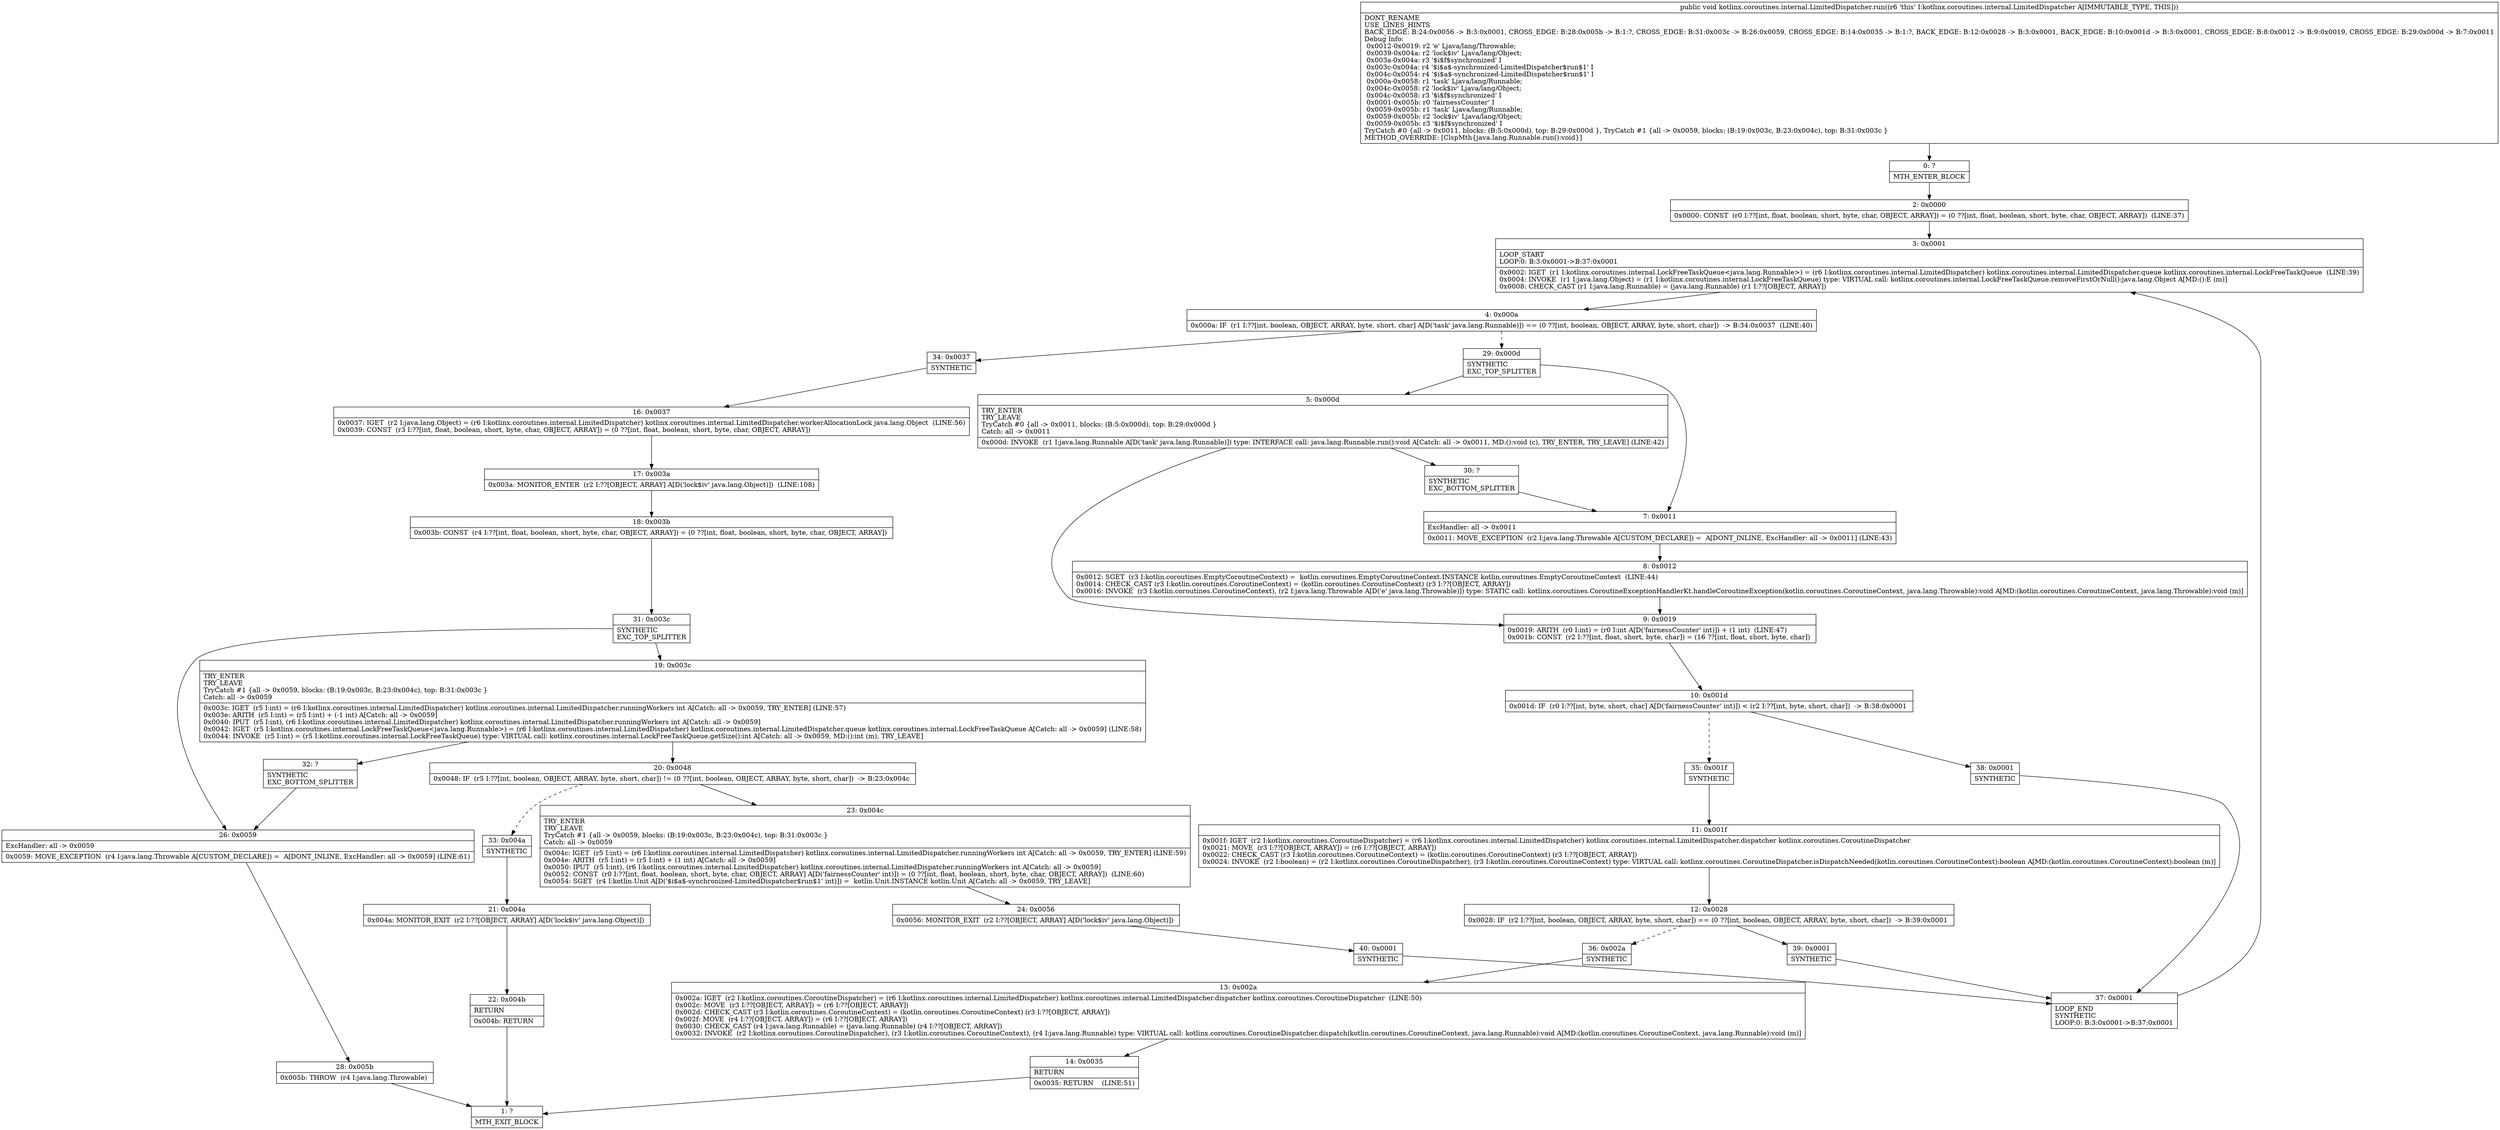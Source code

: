 digraph "CFG forkotlinx.coroutines.internal.LimitedDispatcher.run()V" {
Node_0 [shape=record,label="{0\:\ ?|MTH_ENTER_BLOCK\l}"];
Node_2 [shape=record,label="{2\:\ 0x0000|0x0000: CONST  (r0 I:??[int, float, boolean, short, byte, char, OBJECT, ARRAY]) = (0 ??[int, float, boolean, short, byte, char, OBJECT, ARRAY])  (LINE:37)\l}"];
Node_3 [shape=record,label="{3\:\ 0x0001|LOOP_START\lLOOP:0: B:3:0x0001\-\>B:37:0x0001\l|0x0002: IGET  (r1 I:kotlinx.coroutines.internal.LockFreeTaskQueue\<java.lang.Runnable\>) = (r6 I:kotlinx.coroutines.internal.LimitedDispatcher) kotlinx.coroutines.internal.LimitedDispatcher.queue kotlinx.coroutines.internal.LockFreeTaskQueue  (LINE:39)\l0x0004: INVOKE  (r1 I:java.lang.Object) = (r1 I:kotlinx.coroutines.internal.LockFreeTaskQueue) type: VIRTUAL call: kotlinx.coroutines.internal.LockFreeTaskQueue.removeFirstOrNull():java.lang.Object A[MD:():E (m)]\l0x0008: CHECK_CAST (r1 I:java.lang.Runnable) = (java.lang.Runnable) (r1 I:??[OBJECT, ARRAY]) \l}"];
Node_4 [shape=record,label="{4\:\ 0x000a|0x000a: IF  (r1 I:??[int, boolean, OBJECT, ARRAY, byte, short, char] A[D('task' java.lang.Runnable)]) == (0 ??[int, boolean, OBJECT, ARRAY, byte, short, char])  \-\> B:34:0x0037  (LINE:40)\l}"];
Node_29 [shape=record,label="{29\:\ 0x000d|SYNTHETIC\lEXC_TOP_SPLITTER\l}"];
Node_5 [shape=record,label="{5\:\ 0x000d|TRY_ENTER\lTRY_LEAVE\lTryCatch #0 \{all \-\> 0x0011, blocks: (B:5:0x000d), top: B:29:0x000d \}\lCatch: all \-\> 0x0011\l|0x000d: INVOKE  (r1 I:java.lang.Runnable A[D('task' java.lang.Runnable)]) type: INTERFACE call: java.lang.Runnable.run():void A[Catch: all \-\> 0x0011, MD:():void (c), TRY_ENTER, TRY_LEAVE] (LINE:42)\l}"];
Node_9 [shape=record,label="{9\:\ 0x0019|0x0019: ARITH  (r0 I:int) = (r0 I:int A[D('fairnessCounter' int)]) + (1 int)  (LINE:47)\l0x001b: CONST  (r2 I:??[int, float, short, byte, char]) = (16 ??[int, float, short, byte, char]) \l}"];
Node_10 [shape=record,label="{10\:\ 0x001d|0x001d: IF  (r0 I:??[int, byte, short, char] A[D('fairnessCounter' int)]) \< (r2 I:??[int, byte, short, char])  \-\> B:38:0x0001 \l}"];
Node_35 [shape=record,label="{35\:\ 0x001f|SYNTHETIC\l}"];
Node_11 [shape=record,label="{11\:\ 0x001f|0x001f: IGET  (r2 I:kotlinx.coroutines.CoroutineDispatcher) = (r6 I:kotlinx.coroutines.internal.LimitedDispatcher) kotlinx.coroutines.internal.LimitedDispatcher.dispatcher kotlinx.coroutines.CoroutineDispatcher \l0x0021: MOVE  (r3 I:??[OBJECT, ARRAY]) = (r6 I:??[OBJECT, ARRAY]) \l0x0022: CHECK_CAST (r3 I:kotlin.coroutines.CoroutineContext) = (kotlin.coroutines.CoroutineContext) (r3 I:??[OBJECT, ARRAY]) \l0x0024: INVOKE  (r2 I:boolean) = (r2 I:kotlinx.coroutines.CoroutineDispatcher), (r3 I:kotlin.coroutines.CoroutineContext) type: VIRTUAL call: kotlinx.coroutines.CoroutineDispatcher.isDispatchNeeded(kotlin.coroutines.CoroutineContext):boolean A[MD:(kotlin.coroutines.CoroutineContext):boolean (m)]\l}"];
Node_12 [shape=record,label="{12\:\ 0x0028|0x0028: IF  (r2 I:??[int, boolean, OBJECT, ARRAY, byte, short, char]) == (0 ??[int, boolean, OBJECT, ARRAY, byte, short, char])  \-\> B:39:0x0001 \l}"];
Node_36 [shape=record,label="{36\:\ 0x002a|SYNTHETIC\l}"];
Node_13 [shape=record,label="{13\:\ 0x002a|0x002a: IGET  (r2 I:kotlinx.coroutines.CoroutineDispatcher) = (r6 I:kotlinx.coroutines.internal.LimitedDispatcher) kotlinx.coroutines.internal.LimitedDispatcher.dispatcher kotlinx.coroutines.CoroutineDispatcher  (LINE:50)\l0x002c: MOVE  (r3 I:??[OBJECT, ARRAY]) = (r6 I:??[OBJECT, ARRAY]) \l0x002d: CHECK_CAST (r3 I:kotlin.coroutines.CoroutineContext) = (kotlin.coroutines.CoroutineContext) (r3 I:??[OBJECT, ARRAY]) \l0x002f: MOVE  (r4 I:??[OBJECT, ARRAY]) = (r6 I:??[OBJECT, ARRAY]) \l0x0030: CHECK_CAST (r4 I:java.lang.Runnable) = (java.lang.Runnable) (r4 I:??[OBJECT, ARRAY]) \l0x0032: INVOKE  (r2 I:kotlinx.coroutines.CoroutineDispatcher), (r3 I:kotlin.coroutines.CoroutineContext), (r4 I:java.lang.Runnable) type: VIRTUAL call: kotlinx.coroutines.CoroutineDispatcher.dispatch(kotlin.coroutines.CoroutineContext, java.lang.Runnable):void A[MD:(kotlin.coroutines.CoroutineContext, java.lang.Runnable):void (m)]\l}"];
Node_14 [shape=record,label="{14\:\ 0x0035|RETURN\l|0x0035: RETURN    (LINE:51)\l}"];
Node_1 [shape=record,label="{1\:\ ?|MTH_EXIT_BLOCK\l}"];
Node_39 [shape=record,label="{39\:\ 0x0001|SYNTHETIC\l}"];
Node_37 [shape=record,label="{37\:\ 0x0001|LOOP_END\lSYNTHETIC\lLOOP:0: B:3:0x0001\-\>B:37:0x0001\l}"];
Node_38 [shape=record,label="{38\:\ 0x0001|SYNTHETIC\l}"];
Node_30 [shape=record,label="{30\:\ ?|SYNTHETIC\lEXC_BOTTOM_SPLITTER\l}"];
Node_7 [shape=record,label="{7\:\ 0x0011|ExcHandler: all \-\> 0x0011\l|0x0011: MOVE_EXCEPTION  (r2 I:java.lang.Throwable A[CUSTOM_DECLARE]) =  A[DONT_INLINE, ExcHandler: all \-\> 0x0011] (LINE:43)\l}"];
Node_8 [shape=record,label="{8\:\ 0x0012|0x0012: SGET  (r3 I:kotlin.coroutines.EmptyCoroutineContext) =  kotlin.coroutines.EmptyCoroutineContext.INSTANCE kotlin.coroutines.EmptyCoroutineContext  (LINE:44)\l0x0014: CHECK_CAST (r3 I:kotlin.coroutines.CoroutineContext) = (kotlin.coroutines.CoroutineContext) (r3 I:??[OBJECT, ARRAY]) \l0x0016: INVOKE  (r3 I:kotlin.coroutines.CoroutineContext), (r2 I:java.lang.Throwable A[D('e' java.lang.Throwable)]) type: STATIC call: kotlinx.coroutines.CoroutineExceptionHandlerKt.handleCoroutineException(kotlin.coroutines.CoroutineContext, java.lang.Throwable):void A[MD:(kotlin.coroutines.CoroutineContext, java.lang.Throwable):void (m)]\l}"];
Node_34 [shape=record,label="{34\:\ 0x0037|SYNTHETIC\l}"];
Node_16 [shape=record,label="{16\:\ 0x0037|0x0037: IGET  (r2 I:java.lang.Object) = (r6 I:kotlinx.coroutines.internal.LimitedDispatcher) kotlinx.coroutines.internal.LimitedDispatcher.workerAllocationLock java.lang.Object  (LINE:56)\l0x0039: CONST  (r3 I:??[int, float, boolean, short, byte, char, OBJECT, ARRAY]) = (0 ??[int, float, boolean, short, byte, char, OBJECT, ARRAY]) \l}"];
Node_17 [shape=record,label="{17\:\ 0x003a|0x003a: MONITOR_ENTER  (r2 I:??[OBJECT, ARRAY] A[D('lock$iv' java.lang.Object)])  (LINE:108)\l}"];
Node_18 [shape=record,label="{18\:\ 0x003b|0x003b: CONST  (r4 I:??[int, float, boolean, short, byte, char, OBJECT, ARRAY]) = (0 ??[int, float, boolean, short, byte, char, OBJECT, ARRAY]) \l}"];
Node_31 [shape=record,label="{31\:\ 0x003c|SYNTHETIC\lEXC_TOP_SPLITTER\l}"];
Node_19 [shape=record,label="{19\:\ 0x003c|TRY_ENTER\lTRY_LEAVE\lTryCatch #1 \{all \-\> 0x0059, blocks: (B:19:0x003c, B:23:0x004c), top: B:31:0x003c \}\lCatch: all \-\> 0x0059\l|0x003c: IGET  (r5 I:int) = (r6 I:kotlinx.coroutines.internal.LimitedDispatcher) kotlinx.coroutines.internal.LimitedDispatcher.runningWorkers int A[Catch: all \-\> 0x0059, TRY_ENTER] (LINE:57)\l0x003e: ARITH  (r5 I:int) = (r5 I:int) + (\-1 int) A[Catch: all \-\> 0x0059]\l0x0040: IPUT  (r5 I:int), (r6 I:kotlinx.coroutines.internal.LimitedDispatcher) kotlinx.coroutines.internal.LimitedDispatcher.runningWorkers int A[Catch: all \-\> 0x0059]\l0x0042: IGET  (r5 I:kotlinx.coroutines.internal.LockFreeTaskQueue\<java.lang.Runnable\>) = (r6 I:kotlinx.coroutines.internal.LimitedDispatcher) kotlinx.coroutines.internal.LimitedDispatcher.queue kotlinx.coroutines.internal.LockFreeTaskQueue A[Catch: all \-\> 0x0059] (LINE:58)\l0x0044: INVOKE  (r5 I:int) = (r5 I:kotlinx.coroutines.internal.LockFreeTaskQueue) type: VIRTUAL call: kotlinx.coroutines.internal.LockFreeTaskQueue.getSize():int A[Catch: all \-\> 0x0059, MD:():int (m), TRY_LEAVE]\l}"];
Node_20 [shape=record,label="{20\:\ 0x0048|0x0048: IF  (r5 I:??[int, boolean, OBJECT, ARRAY, byte, short, char]) != (0 ??[int, boolean, OBJECT, ARRAY, byte, short, char])  \-\> B:23:0x004c \l}"];
Node_23 [shape=record,label="{23\:\ 0x004c|TRY_ENTER\lTRY_LEAVE\lTryCatch #1 \{all \-\> 0x0059, blocks: (B:19:0x003c, B:23:0x004c), top: B:31:0x003c \}\lCatch: all \-\> 0x0059\l|0x004c: IGET  (r5 I:int) = (r6 I:kotlinx.coroutines.internal.LimitedDispatcher) kotlinx.coroutines.internal.LimitedDispatcher.runningWorkers int A[Catch: all \-\> 0x0059, TRY_ENTER] (LINE:59)\l0x004e: ARITH  (r5 I:int) = (r5 I:int) + (1 int) A[Catch: all \-\> 0x0059]\l0x0050: IPUT  (r5 I:int), (r6 I:kotlinx.coroutines.internal.LimitedDispatcher) kotlinx.coroutines.internal.LimitedDispatcher.runningWorkers int A[Catch: all \-\> 0x0059]\l0x0052: CONST  (r0 I:??[int, float, boolean, short, byte, char, OBJECT, ARRAY] A[D('fairnessCounter' int)]) = (0 ??[int, float, boolean, short, byte, char, OBJECT, ARRAY])  (LINE:60)\l0x0054: SGET  (r4 I:kotlin.Unit A[D('$i$a$\-synchronized\-LimitedDispatcher$run$1' int)]) =  kotlin.Unit.INSTANCE kotlin.Unit A[Catch: all \-\> 0x0059, TRY_LEAVE]\l}"];
Node_24 [shape=record,label="{24\:\ 0x0056|0x0056: MONITOR_EXIT  (r2 I:??[OBJECT, ARRAY] A[D('lock$iv' java.lang.Object)]) \l}"];
Node_40 [shape=record,label="{40\:\ 0x0001|SYNTHETIC\l}"];
Node_33 [shape=record,label="{33\:\ 0x004a|SYNTHETIC\l}"];
Node_21 [shape=record,label="{21\:\ 0x004a|0x004a: MONITOR_EXIT  (r2 I:??[OBJECT, ARRAY] A[D('lock$iv' java.lang.Object)]) \l}"];
Node_22 [shape=record,label="{22\:\ 0x004b|RETURN\l|0x004b: RETURN   \l}"];
Node_32 [shape=record,label="{32\:\ ?|SYNTHETIC\lEXC_BOTTOM_SPLITTER\l}"];
Node_26 [shape=record,label="{26\:\ 0x0059|ExcHandler: all \-\> 0x0059\l|0x0059: MOVE_EXCEPTION  (r4 I:java.lang.Throwable A[CUSTOM_DECLARE]) =  A[DONT_INLINE, ExcHandler: all \-\> 0x0059] (LINE:61)\l}"];
Node_28 [shape=record,label="{28\:\ 0x005b|0x005b: THROW  (r4 I:java.lang.Throwable) \l}"];
MethodNode[shape=record,label="{public void kotlinx.coroutines.internal.LimitedDispatcher.run((r6 'this' I:kotlinx.coroutines.internal.LimitedDispatcher A[IMMUTABLE_TYPE, THIS]))  | DONT_RENAME\lUSE_LINES_HINTS\lBACK_EDGE: B:24:0x0056 \-\> B:3:0x0001, CROSS_EDGE: B:28:0x005b \-\> B:1:?, CROSS_EDGE: B:31:0x003c \-\> B:26:0x0059, CROSS_EDGE: B:14:0x0035 \-\> B:1:?, BACK_EDGE: B:12:0x0028 \-\> B:3:0x0001, BACK_EDGE: B:10:0x001d \-\> B:3:0x0001, CROSS_EDGE: B:8:0x0012 \-\> B:9:0x0019, CROSS_EDGE: B:29:0x000d \-\> B:7:0x0011\lDebug Info:\l  0x0012\-0x0019: r2 'e' Ljava\/lang\/Throwable;\l  0x0039\-0x004a: r2 'lock$iv' Ljava\/lang\/Object;\l  0x003a\-0x004a: r3 '$i$f$synchronized' I\l  0x003c\-0x004a: r4 '$i$a$\-synchronized\-LimitedDispatcher$run$1' I\l  0x004c\-0x0054: r4 '$i$a$\-synchronized\-LimitedDispatcher$run$1' I\l  0x000a\-0x0058: r1 'task' Ljava\/lang\/Runnable;\l  0x004c\-0x0058: r2 'lock$iv' Ljava\/lang\/Object;\l  0x004c\-0x0058: r3 '$i$f$synchronized' I\l  0x0001\-0x005b: r0 'fairnessCounter' I\l  0x0059\-0x005b: r1 'task' Ljava\/lang\/Runnable;\l  0x0059\-0x005b: r2 'lock$iv' Ljava\/lang\/Object;\l  0x0059\-0x005b: r3 '$i$f$synchronized' I\lTryCatch #0 \{all \-\> 0x0011, blocks: (B:5:0x000d), top: B:29:0x000d \}, TryCatch #1 \{all \-\> 0x0059, blocks: (B:19:0x003c, B:23:0x004c), top: B:31:0x003c \}\lMETHOD_OVERRIDE: [ClspMth\{java.lang.Runnable.run():void\}]\l}"];
MethodNode -> Node_0;Node_0 -> Node_2;
Node_2 -> Node_3;
Node_3 -> Node_4;
Node_4 -> Node_29[style=dashed];
Node_4 -> Node_34;
Node_29 -> Node_5;
Node_29 -> Node_7;
Node_5 -> Node_9;
Node_5 -> Node_30;
Node_9 -> Node_10;
Node_10 -> Node_35[style=dashed];
Node_10 -> Node_38;
Node_35 -> Node_11;
Node_11 -> Node_12;
Node_12 -> Node_36[style=dashed];
Node_12 -> Node_39;
Node_36 -> Node_13;
Node_13 -> Node_14;
Node_14 -> Node_1;
Node_39 -> Node_37;
Node_37 -> Node_3;
Node_38 -> Node_37;
Node_30 -> Node_7;
Node_7 -> Node_8;
Node_8 -> Node_9;
Node_34 -> Node_16;
Node_16 -> Node_17;
Node_17 -> Node_18;
Node_18 -> Node_31;
Node_31 -> Node_19;
Node_31 -> Node_26;
Node_19 -> Node_20;
Node_19 -> Node_32;
Node_20 -> Node_23;
Node_20 -> Node_33[style=dashed];
Node_23 -> Node_24;
Node_24 -> Node_40;
Node_40 -> Node_37;
Node_33 -> Node_21;
Node_21 -> Node_22;
Node_22 -> Node_1;
Node_32 -> Node_26;
Node_26 -> Node_28;
Node_28 -> Node_1;
}

